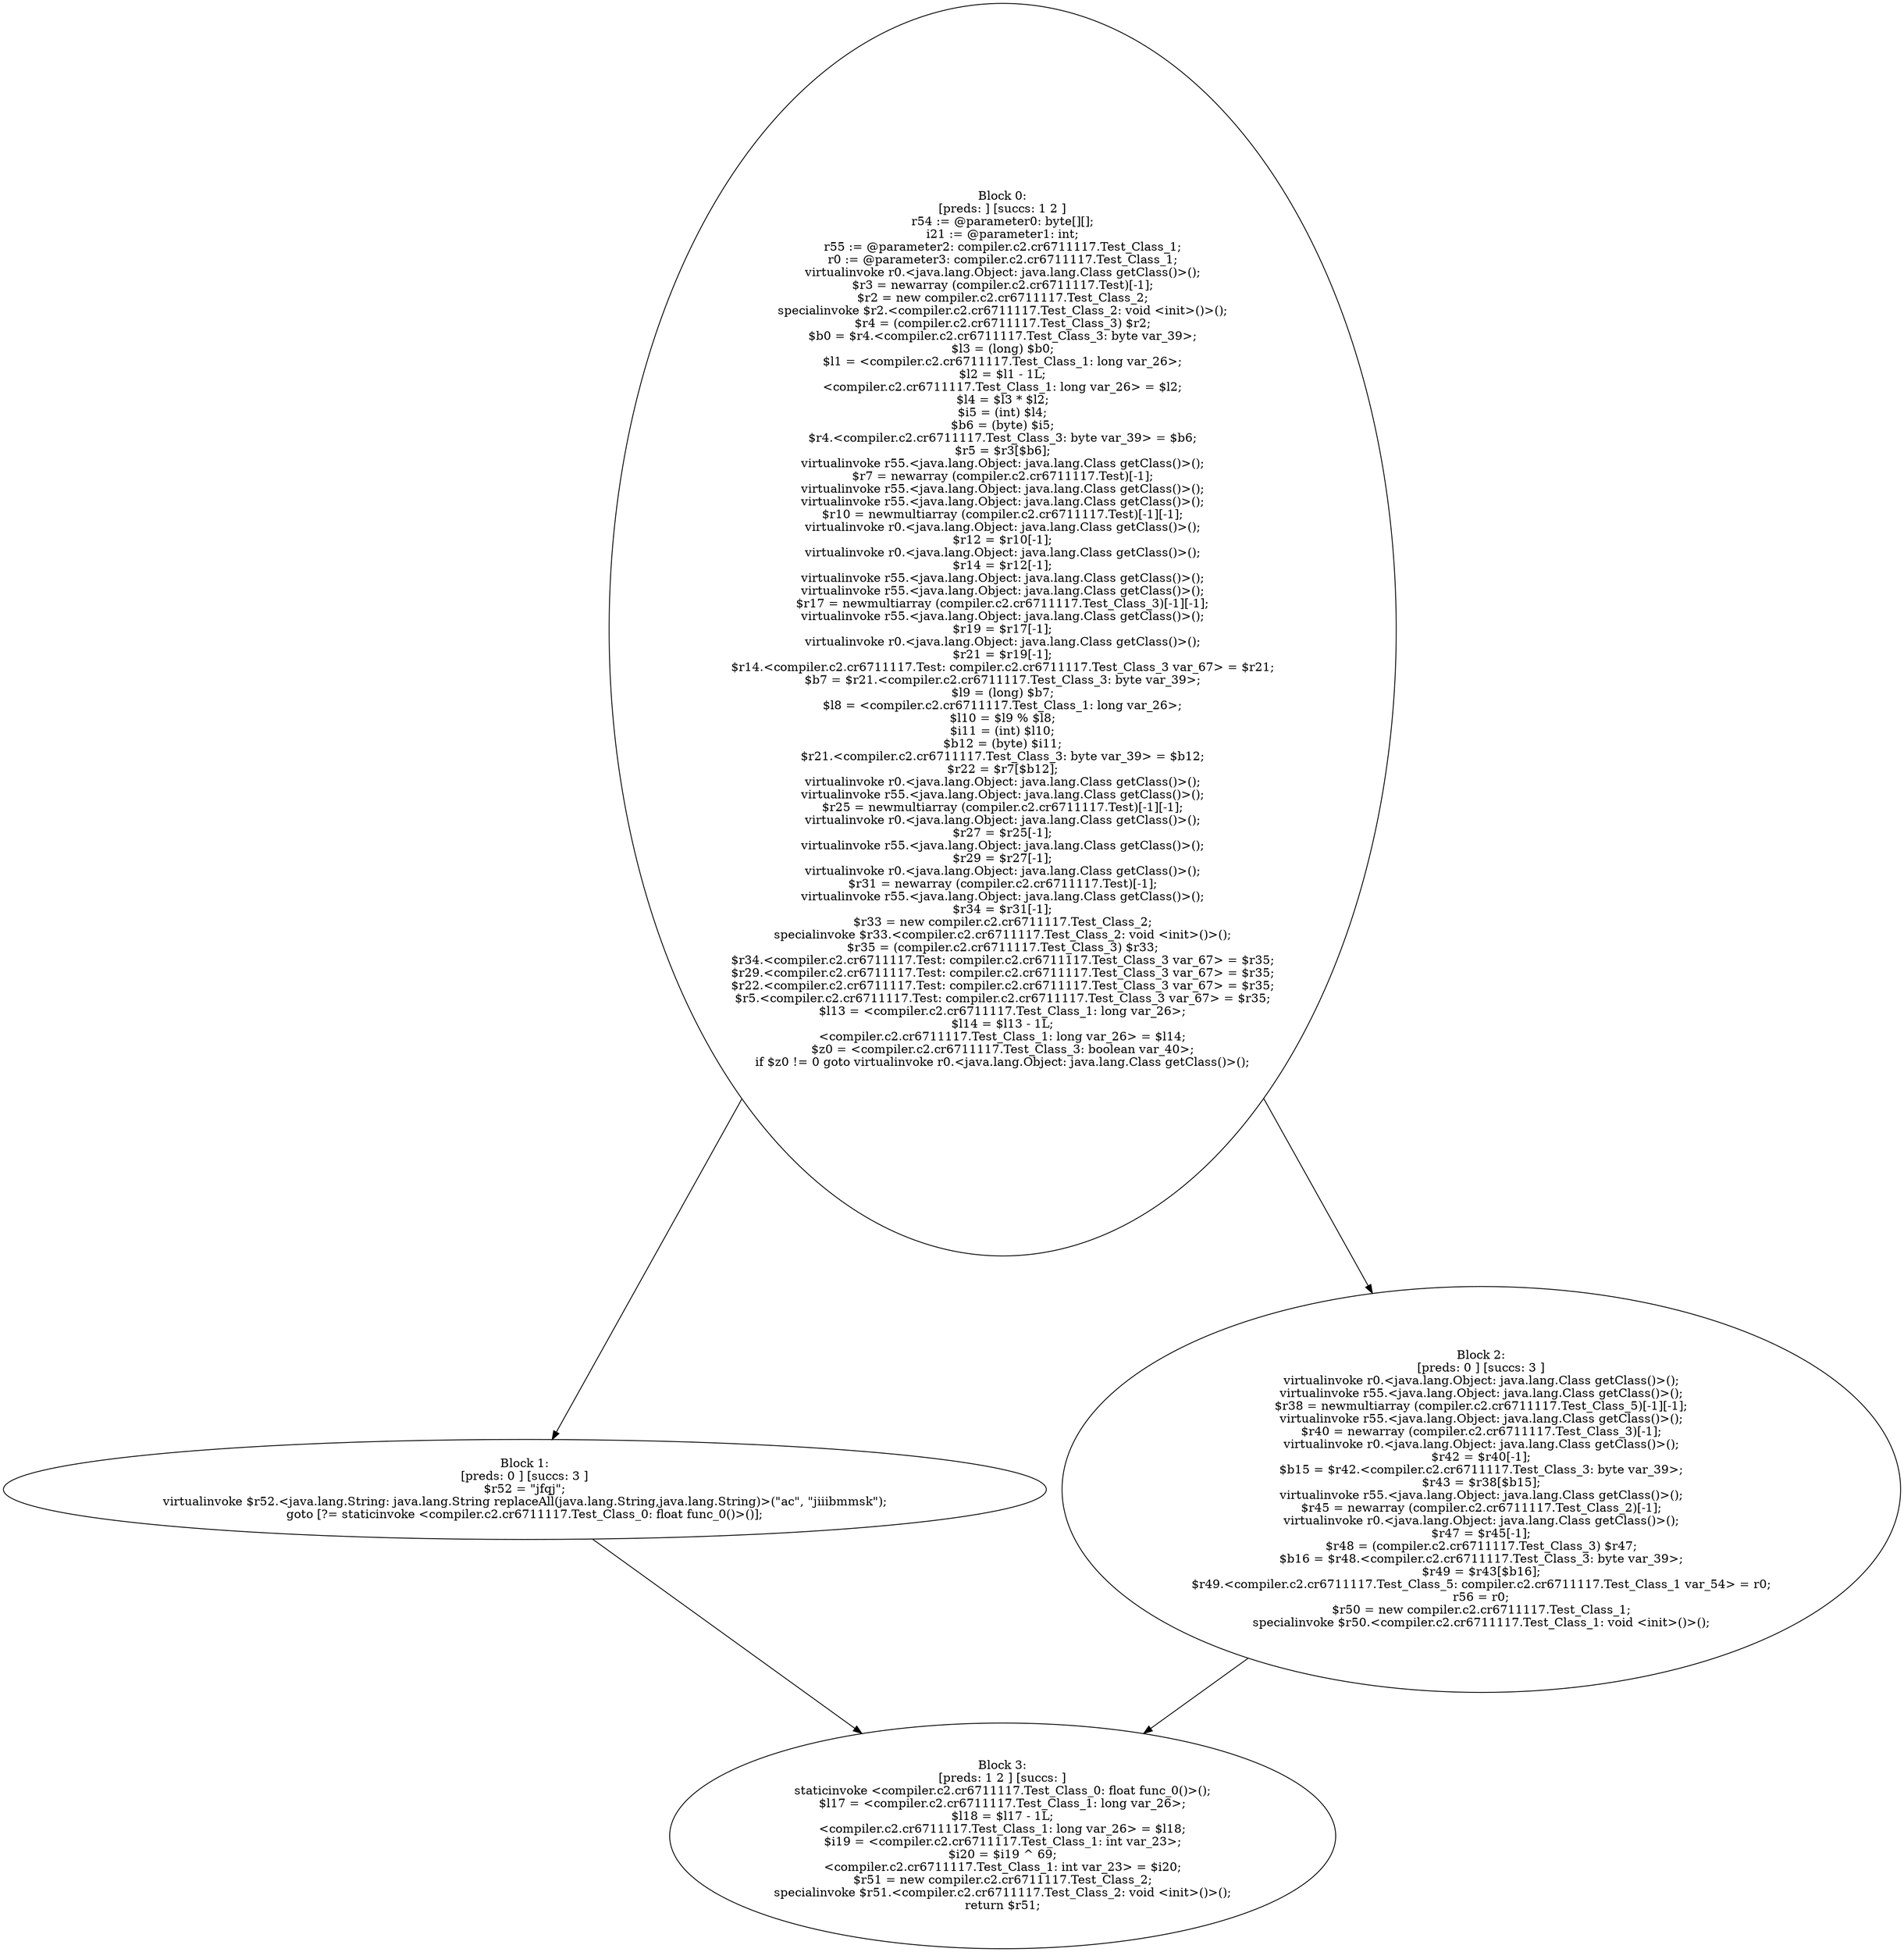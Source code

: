 digraph "unitGraph" {
    "Block 0:
[preds: ] [succs: 1 2 ]
r54 := @parameter0: byte[][];
i21 := @parameter1: int;
r55 := @parameter2: compiler.c2.cr6711117.Test_Class_1;
r0 := @parameter3: compiler.c2.cr6711117.Test_Class_1;
virtualinvoke r0.<java.lang.Object: java.lang.Class getClass()>();
$r3 = newarray (compiler.c2.cr6711117.Test)[-1];
$r2 = new compiler.c2.cr6711117.Test_Class_2;
specialinvoke $r2.<compiler.c2.cr6711117.Test_Class_2: void <init>()>();
$r4 = (compiler.c2.cr6711117.Test_Class_3) $r2;
$b0 = $r4.<compiler.c2.cr6711117.Test_Class_3: byte var_39>;
$l3 = (long) $b0;
$l1 = <compiler.c2.cr6711117.Test_Class_1: long var_26>;
$l2 = $l1 - 1L;
<compiler.c2.cr6711117.Test_Class_1: long var_26> = $l2;
$l4 = $l3 * $l2;
$i5 = (int) $l4;
$b6 = (byte) $i5;
$r4.<compiler.c2.cr6711117.Test_Class_3: byte var_39> = $b6;
$r5 = $r3[$b6];
virtualinvoke r55.<java.lang.Object: java.lang.Class getClass()>();
$r7 = newarray (compiler.c2.cr6711117.Test)[-1];
virtualinvoke r55.<java.lang.Object: java.lang.Class getClass()>();
virtualinvoke r55.<java.lang.Object: java.lang.Class getClass()>();
$r10 = newmultiarray (compiler.c2.cr6711117.Test)[-1][-1];
virtualinvoke r0.<java.lang.Object: java.lang.Class getClass()>();
$r12 = $r10[-1];
virtualinvoke r0.<java.lang.Object: java.lang.Class getClass()>();
$r14 = $r12[-1];
virtualinvoke r55.<java.lang.Object: java.lang.Class getClass()>();
virtualinvoke r55.<java.lang.Object: java.lang.Class getClass()>();
$r17 = newmultiarray (compiler.c2.cr6711117.Test_Class_3)[-1][-1];
virtualinvoke r55.<java.lang.Object: java.lang.Class getClass()>();
$r19 = $r17[-1];
virtualinvoke r0.<java.lang.Object: java.lang.Class getClass()>();
$r21 = $r19[-1];
$r14.<compiler.c2.cr6711117.Test: compiler.c2.cr6711117.Test_Class_3 var_67> = $r21;
$b7 = $r21.<compiler.c2.cr6711117.Test_Class_3: byte var_39>;
$l9 = (long) $b7;
$l8 = <compiler.c2.cr6711117.Test_Class_1: long var_26>;
$l10 = $l9 % $l8;
$i11 = (int) $l10;
$b12 = (byte) $i11;
$r21.<compiler.c2.cr6711117.Test_Class_3: byte var_39> = $b12;
$r22 = $r7[$b12];
virtualinvoke r0.<java.lang.Object: java.lang.Class getClass()>();
virtualinvoke r55.<java.lang.Object: java.lang.Class getClass()>();
$r25 = newmultiarray (compiler.c2.cr6711117.Test)[-1][-1];
virtualinvoke r0.<java.lang.Object: java.lang.Class getClass()>();
$r27 = $r25[-1];
virtualinvoke r55.<java.lang.Object: java.lang.Class getClass()>();
$r29 = $r27[-1];
virtualinvoke r0.<java.lang.Object: java.lang.Class getClass()>();
$r31 = newarray (compiler.c2.cr6711117.Test)[-1];
virtualinvoke r55.<java.lang.Object: java.lang.Class getClass()>();
$r34 = $r31[-1];
$r33 = new compiler.c2.cr6711117.Test_Class_2;
specialinvoke $r33.<compiler.c2.cr6711117.Test_Class_2: void <init>()>();
$r35 = (compiler.c2.cr6711117.Test_Class_3) $r33;
$r34.<compiler.c2.cr6711117.Test: compiler.c2.cr6711117.Test_Class_3 var_67> = $r35;
$r29.<compiler.c2.cr6711117.Test: compiler.c2.cr6711117.Test_Class_3 var_67> = $r35;
$r22.<compiler.c2.cr6711117.Test: compiler.c2.cr6711117.Test_Class_3 var_67> = $r35;
$r5.<compiler.c2.cr6711117.Test: compiler.c2.cr6711117.Test_Class_3 var_67> = $r35;
$l13 = <compiler.c2.cr6711117.Test_Class_1: long var_26>;
$l14 = $l13 - 1L;
<compiler.c2.cr6711117.Test_Class_1: long var_26> = $l14;
$z0 = <compiler.c2.cr6711117.Test_Class_3: boolean var_40>;
if $z0 != 0 goto virtualinvoke r0.<java.lang.Object: java.lang.Class getClass()>();
"
    "Block 1:
[preds: 0 ] [succs: 3 ]
$r52 = \"jfqj\";
virtualinvoke $r52.<java.lang.String: java.lang.String replaceAll(java.lang.String,java.lang.String)>(\"ac\", \"jiiibmmsk\");
goto [?= staticinvoke <compiler.c2.cr6711117.Test_Class_0: float func_0()>()];
"
    "Block 2:
[preds: 0 ] [succs: 3 ]
virtualinvoke r0.<java.lang.Object: java.lang.Class getClass()>();
virtualinvoke r55.<java.lang.Object: java.lang.Class getClass()>();
$r38 = newmultiarray (compiler.c2.cr6711117.Test_Class_5)[-1][-1];
virtualinvoke r55.<java.lang.Object: java.lang.Class getClass()>();
$r40 = newarray (compiler.c2.cr6711117.Test_Class_3)[-1];
virtualinvoke r0.<java.lang.Object: java.lang.Class getClass()>();
$r42 = $r40[-1];
$b15 = $r42.<compiler.c2.cr6711117.Test_Class_3: byte var_39>;
$r43 = $r38[$b15];
virtualinvoke r55.<java.lang.Object: java.lang.Class getClass()>();
$r45 = newarray (compiler.c2.cr6711117.Test_Class_2)[-1];
virtualinvoke r0.<java.lang.Object: java.lang.Class getClass()>();
$r47 = $r45[-1];
$r48 = (compiler.c2.cr6711117.Test_Class_3) $r47;
$b16 = $r48.<compiler.c2.cr6711117.Test_Class_3: byte var_39>;
$r49 = $r43[$b16];
$r49.<compiler.c2.cr6711117.Test_Class_5: compiler.c2.cr6711117.Test_Class_1 var_54> = r0;
r56 = r0;
$r50 = new compiler.c2.cr6711117.Test_Class_1;
specialinvoke $r50.<compiler.c2.cr6711117.Test_Class_1: void <init>()>();
"
    "Block 3:
[preds: 1 2 ] [succs: ]
staticinvoke <compiler.c2.cr6711117.Test_Class_0: float func_0()>();
$l17 = <compiler.c2.cr6711117.Test_Class_1: long var_26>;
$l18 = $l17 - 1L;
<compiler.c2.cr6711117.Test_Class_1: long var_26> = $l18;
$i19 = <compiler.c2.cr6711117.Test_Class_1: int var_23>;
$i20 = $i19 ^ 69;
<compiler.c2.cr6711117.Test_Class_1: int var_23> = $i20;
$r51 = new compiler.c2.cr6711117.Test_Class_2;
specialinvoke $r51.<compiler.c2.cr6711117.Test_Class_2: void <init>()>();
return $r51;
"
    "Block 0:
[preds: ] [succs: 1 2 ]
r54 := @parameter0: byte[][];
i21 := @parameter1: int;
r55 := @parameter2: compiler.c2.cr6711117.Test_Class_1;
r0 := @parameter3: compiler.c2.cr6711117.Test_Class_1;
virtualinvoke r0.<java.lang.Object: java.lang.Class getClass()>();
$r3 = newarray (compiler.c2.cr6711117.Test)[-1];
$r2 = new compiler.c2.cr6711117.Test_Class_2;
specialinvoke $r2.<compiler.c2.cr6711117.Test_Class_2: void <init>()>();
$r4 = (compiler.c2.cr6711117.Test_Class_3) $r2;
$b0 = $r4.<compiler.c2.cr6711117.Test_Class_3: byte var_39>;
$l3 = (long) $b0;
$l1 = <compiler.c2.cr6711117.Test_Class_1: long var_26>;
$l2 = $l1 - 1L;
<compiler.c2.cr6711117.Test_Class_1: long var_26> = $l2;
$l4 = $l3 * $l2;
$i5 = (int) $l4;
$b6 = (byte) $i5;
$r4.<compiler.c2.cr6711117.Test_Class_3: byte var_39> = $b6;
$r5 = $r3[$b6];
virtualinvoke r55.<java.lang.Object: java.lang.Class getClass()>();
$r7 = newarray (compiler.c2.cr6711117.Test)[-1];
virtualinvoke r55.<java.lang.Object: java.lang.Class getClass()>();
virtualinvoke r55.<java.lang.Object: java.lang.Class getClass()>();
$r10 = newmultiarray (compiler.c2.cr6711117.Test)[-1][-1];
virtualinvoke r0.<java.lang.Object: java.lang.Class getClass()>();
$r12 = $r10[-1];
virtualinvoke r0.<java.lang.Object: java.lang.Class getClass()>();
$r14 = $r12[-1];
virtualinvoke r55.<java.lang.Object: java.lang.Class getClass()>();
virtualinvoke r55.<java.lang.Object: java.lang.Class getClass()>();
$r17 = newmultiarray (compiler.c2.cr6711117.Test_Class_3)[-1][-1];
virtualinvoke r55.<java.lang.Object: java.lang.Class getClass()>();
$r19 = $r17[-1];
virtualinvoke r0.<java.lang.Object: java.lang.Class getClass()>();
$r21 = $r19[-1];
$r14.<compiler.c2.cr6711117.Test: compiler.c2.cr6711117.Test_Class_3 var_67> = $r21;
$b7 = $r21.<compiler.c2.cr6711117.Test_Class_3: byte var_39>;
$l9 = (long) $b7;
$l8 = <compiler.c2.cr6711117.Test_Class_1: long var_26>;
$l10 = $l9 % $l8;
$i11 = (int) $l10;
$b12 = (byte) $i11;
$r21.<compiler.c2.cr6711117.Test_Class_3: byte var_39> = $b12;
$r22 = $r7[$b12];
virtualinvoke r0.<java.lang.Object: java.lang.Class getClass()>();
virtualinvoke r55.<java.lang.Object: java.lang.Class getClass()>();
$r25 = newmultiarray (compiler.c2.cr6711117.Test)[-1][-1];
virtualinvoke r0.<java.lang.Object: java.lang.Class getClass()>();
$r27 = $r25[-1];
virtualinvoke r55.<java.lang.Object: java.lang.Class getClass()>();
$r29 = $r27[-1];
virtualinvoke r0.<java.lang.Object: java.lang.Class getClass()>();
$r31 = newarray (compiler.c2.cr6711117.Test)[-1];
virtualinvoke r55.<java.lang.Object: java.lang.Class getClass()>();
$r34 = $r31[-1];
$r33 = new compiler.c2.cr6711117.Test_Class_2;
specialinvoke $r33.<compiler.c2.cr6711117.Test_Class_2: void <init>()>();
$r35 = (compiler.c2.cr6711117.Test_Class_3) $r33;
$r34.<compiler.c2.cr6711117.Test: compiler.c2.cr6711117.Test_Class_3 var_67> = $r35;
$r29.<compiler.c2.cr6711117.Test: compiler.c2.cr6711117.Test_Class_3 var_67> = $r35;
$r22.<compiler.c2.cr6711117.Test: compiler.c2.cr6711117.Test_Class_3 var_67> = $r35;
$r5.<compiler.c2.cr6711117.Test: compiler.c2.cr6711117.Test_Class_3 var_67> = $r35;
$l13 = <compiler.c2.cr6711117.Test_Class_1: long var_26>;
$l14 = $l13 - 1L;
<compiler.c2.cr6711117.Test_Class_1: long var_26> = $l14;
$z0 = <compiler.c2.cr6711117.Test_Class_3: boolean var_40>;
if $z0 != 0 goto virtualinvoke r0.<java.lang.Object: java.lang.Class getClass()>();
"->"Block 1:
[preds: 0 ] [succs: 3 ]
$r52 = \"jfqj\";
virtualinvoke $r52.<java.lang.String: java.lang.String replaceAll(java.lang.String,java.lang.String)>(\"ac\", \"jiiibmmsk\");
goto [?= staticinvoke <compiler.c2.cr6711117.Test_Class_0: float func_0()>()];
";
    "Block 0:
[preds: ] [succs: 1 2 ]
r54 := @parameter0: byte[][];
i21 := @parameter1: int;
r55 := @parameter2: compiler.c2.cr6711117.Test_Class_1;
r0 := @parameter3: compiler.c2.cr6711117.Test_Class_1;
virtualinvoke r0.<java.lang.Object: java.lang.Class getClass()>();
$r3 = newarray (compiler.c2.cr6711117.Test)[-1];
$r2 = new compiler.c2.cr6711117.Test_Class_2;
specialinvoke $r2.<compiler.c2.cr6711117.Test_Class_2: void <init>()>();
$r4 = (compiler.c2.cr6711117.Test_Class_3) $r2;
$b0 = $r4.<compiler.c2.cr6711117.Test_Class_3: byte var_39>;
$l3 = (long) $b0;
$l1 = <compiler.c2.cr6711117.Test_Class_1: long var_26>;
$l2 = $l1 - 1L;
<compiler.c2.cr6711117.Test_Class_1: long var_26> = $l2;
$l4 = $l3 * $l2;
$i5 = (int) $l4;
$b6 = (byte) $i5;
$r4.<compiler.c2.cr6711117.Test_Class_3: byte var_39> = $b6;
$r5 = $r3[$b6];
virtualinvoke r55.<java.lang.Object: java.lang.Class getClass()>();
$r7 = newarray (compiler.c2.cr6711117.Test)[-1];
virtualinvoke r55.<java.lang.Object: java.lang.Class getClass()>();
virtualinvoke r55.<java.lang.Object: java.lang.Class getClass()>();
$r10 = newmultiarray (compiler.c2.cr6711117.Test)[-1][-1];
virtualinvoke r0.<java.lang.Object: java.lang.Class getClass()>();
$r12 = $r10[-1];
virtualinvoke r0.<java.lang.Object: java.lang.Class getClass()>();
$r14 = $r12[-1];
virtualinvoke r55.<java.lang.Object: java.lang.Class getClass()>();
virtualinvoke r55.<java.lang.Object: java.lang.Class getClass()>();
$r17 = newmultiarray (compiler.c2.cr6711117.Test_Class_3)[-1][-1];
virtualinvoke r55.<java.lang.Object: java.lang.Class getClass()>();
$r19 = $r17[-1];
virtualinvoke r0.<java.lang.Object: java.lang.Class getClass()>();
$r21 = $r19[-1];
$r14.<compiler.c2.cr6711117.Test: compiler.c2.cr6711117.Test_Class_3 var_67> = $r21;
$b7 = $r21.<compiler.c2.cr6711117.Test_Class_3: byte var_39>;
$l9 = (long) $b7;
$l8 = <compiler.c2.cr6711117.Test_Class_1: long var_26>;
$l10 = $l9 % $l8;
$i11 = (int) $l10;
$b12 = (byte) $i11;
$r21.<compiler.c2.cr6711117.Test_Class_3: byte var_39> = $b12;
$r22 = $r7[$b12];
virtualinvoke r0.<java.lang.Object: java.lang.Class getClass()>();
virtualinvoke r55.<java.lang.Object: java.lang.Class getClass()>();
$r25 = newmultiarray (compiler.c2.cr6711117.Test)[-1][-1];
virtualinvoke r0.<java.lang.Object: java.lang.Class getClass()>();
$r27 = $r25[-1];
virtualinvoke r55.<java.lang.Object: java.lang.Class getClass()>();
$r29 = $r27[-1];
virtualinvoke r0.<java.lang.Object: java.lang.Class getClass()>();
$r31 = newarray (compiler.c2.cr6711117.Test)[-1];
virtualinvoke r55.<java.lang.Object: java.lang.Class getClass()>();
$r34 = $r31[-1];
$r33 = new compiler.c2.cr6711117.Test_Class_2;
specialinvoke $r33.<compiler.c2.cr6711117.Test_Class_2: void <init>()>();
$r35 = (compiler.c2.cr6711117.Test_Class_3) $r33;
$r34.<compiler.c2.cr6711117.Test: compiler.c2.cr6711117.Test_Class_3 var_67> = $r35;
$r29.<compiler.c2.cr6711117.Test: compiler.c2.cr6711117.Test_Class_3 var_67> = $r35;
$r22.<compiler.c2.cr6711117.Test: compiler.c2.cr6711117.Test_Class_3 var_67> = $r35;
$r5.<compiler.c2.cr6711117.Test: compiler.c2.cr6711117.Test_Class_3 var_67> = $r35;
$l13 = <compiler.c2.cr6711117.Test_Class_1: long var_26>;
$l14 = $l13 - 1L;
<compiler.c2.cr6711117.Test_Class_1: long var_26> = $l14;
$z0 = <compiler.c2.cr6711117.Test_Class_3: boolean var_40>;
if $z0 != 0 goto virtualinvoke r0.<java.lang.Object: java.lang.Class getClass()>();
"->"Block 2:
[preds: 0 ] [succs: 3 ]
virtualinvoke r0.<java.lang.Object: java.lang.Class getClass()>();
virtualinvoke r55.<java.lang.Object: java.lang.Class getClass()>();
$r38 = newmultiarray (compiler.c2.cr6711117.Test_Class_5)[-1][-1];
virtualinvoke r55.<java.lang.Object: java.lang.Class getClass()>();
$r40 = newarray (compiler.c2.cr6711117.Test_Class_3)[-1];
virtualinvoke r0.<java.lang.Object: java.lang.Class getClass()>();
$r42 = $r40[-1];
$b15 = $r42.<compiler.c2.cr6711117.Test_Class_3: byte var_39>;
$r43 = $r38[$b15];
virtualinvoke r55.<java.lang.Object: java.lang.Class getClass()>();
$r45 = newarray (compiler.c2.cr6711117.Test_Class_2)[-1];
virtualinvoke r0.<java.lang.Object: java.lang.Class getClass()>();
$r47 = $r45[-1];
$r48 = (compiler.c2.cr6711117.Test_Class_3) $r47;
$b16 = $r48.<compiler.c2.cr6711117.Test_Class_3: byte var_39>;
$r49 = $r43[$b16];
$r49.<compiler.c2.cr6711117.Test_Class_5: compiler.c2.cr6711117.Test_Class_1 var_54> = r0;
r56 = r0;
$r50 = new compiler.c2.cr6711117.Test_Class_1;
specialinvoke $r50.<compiler.c2.cr6711117.Test_Class_1: void <init>()>();
";
    "Block 1:
[preds: 0 ] [succs: 3 ]
$r52 = \"jfqj\";
virtualinvoke $r52.<java.lang.String: java.lang.String replaceAll(java.lang.String,java.lang.String)>(\"ac\", \"jiiibmmsk\");
goto [?= staticinvoke <compiler.c2.cr6711117.Test_Class_0: float func_0()>()];
"->"Block 3:
[preds: 1 2 ] [succs: ]
staticinvoke <compiler.c2.cr6711117.Test_Class_0: float func_0()>();
$l17 = <compiler.c2.cr6711117.Test_Class_1: long var_26>;
$l18 = $l17 - 1L;
<compiler.c2.cr6711117.Test_Class_1: long var_26> = $l18;
$i19 = <compiler.c2.cr6711117.Test_Class_1: int var_23>;
$i20 = $i19 ^ 69;
<compiler.c2.cr6711117.Test_Class_1: int var_23> = $i20;
$r51 = new compiler.c2.cr6711117.Test_Class_2;
specialinvoke $r51.<compiler.c2.cr6711117.Test_Class_2: void <init>()>();
return $r51;
";
    "Block 2:
[preds: 0 ] [succs: 3 ]
virtualinvoke r0.<java.lang.Object: java.lang.Class getClass()>();
virtualinvoke r55.<java.lang.Object: java.lang.Class getClass()>();
$r38 = newmultiarray (compiler.c2.cr6711117.Test_Class_5)[-1][-1];
virtualinvoke r55.<java.lang.Object: java.lang.Class getClass()>();
$r40 = newarray (compiler.c2.cr6711117.Test_Class_3)[-1];
virtualinvoke r0.<java.lang.Object: java.lang.Class getClass()>();
$r42 = $r40[-1];
$b15 = $r42.<compiler.c2.cr6711117.Test_Class_3: byte var_39>;
$r43 = $r38[$b15];
virtualinvoke r55.<java.lang.Object: java.lang.Class getClass()>();
$r45 = newarray (compiler.c2.cr6711117.Test_Class_2)[-1];
virtualinvoke r0.<java.lang.Object: java.lang.Class getClass()>();
$r47 = $r45[-1];
$r48 = (compiler.c2.cr6711117.Test_Class_3) $r47;
$b16 = $r48.<compiler.c2.cr6711117.Test_Class_3: byte var_39>;
$r49 = $r43[$b16];
$r49.<compiler.c2.cr6711117.Test_Class_5: compiler.c2.cr6711117.Test_Class_1 var_54> = r0;
r56 = r0;
$r50 = new compiler.c2.cr6711117.Test_Class_1;
specialinvoke $r50.<compiler.c2.cr6711117.Test_Class_1: void <init>()>();
"->"Block 3:
[preds: 1 2 ] [succs: ]
staticinvoke <compiler.c2.cr6711117.Test_Class_0: float func_0()>();
$l17 = <compiler.c2.cr6711117.Test_Class_1: long var_26>;
$l18 = $l17 - 1L;
<compiler.c2.cr6711117.Test_Class_1: long var_26> = $l18;
$i19 = <compiler.c2.cr6711117.Test_Class_1: int var_23>;
$i20 = $i19 ^ 69;
<compiler.c2.cr6711117.Test_Class_1: int var_23> = $i20;
$r51 = new compiler.c2.cr6711117.Test_Class_2;
specialinvoke $r51.<compiler.c2.cr6711117.Test_Class_2: void <init>()>();
return $r51;
";
}
